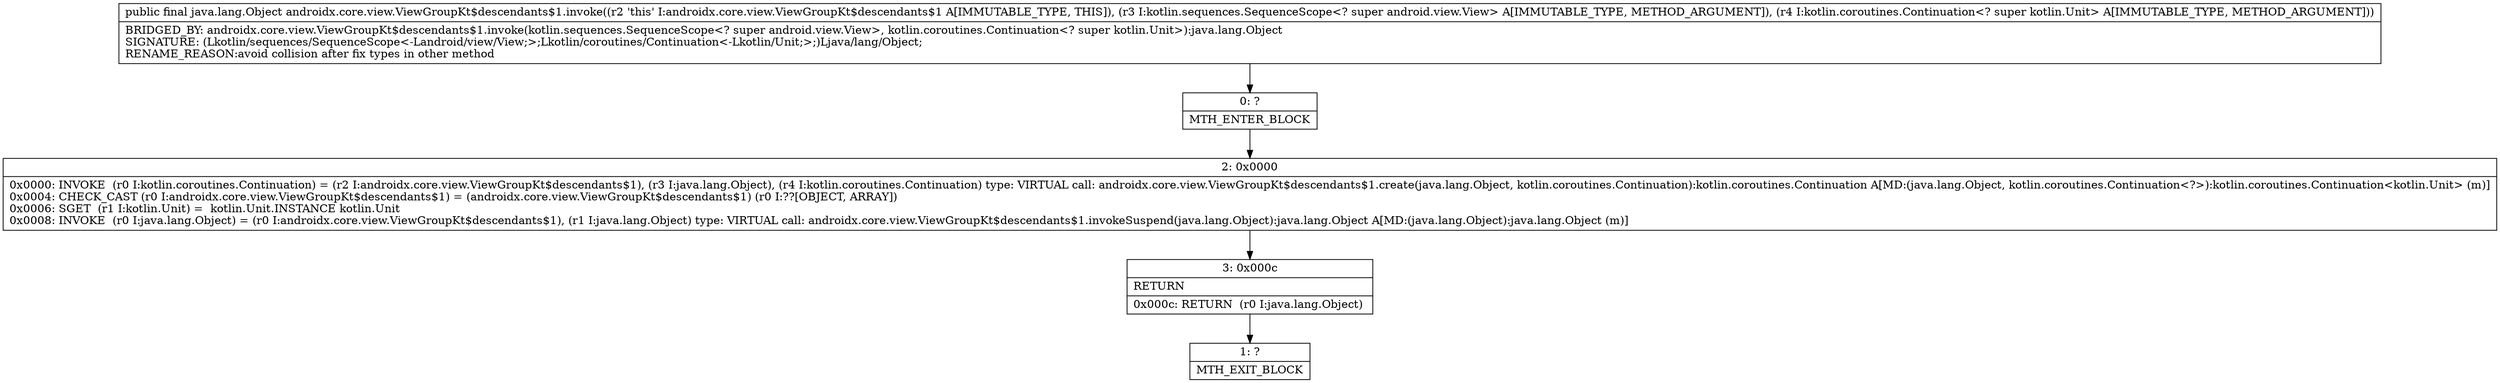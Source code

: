 digraph "CFG forandroidx.core.view.ViewGroupKt$descendants$1.invoke(Lkotlin\/sequences\/SequenceScope;Lkotlin\/coroutines\/Continuation;)Ljava\/lang\/Object;" {
Node_0 [shape=record,label="{0\:\ ?|MTH_ENTER_BLOCK\l}"];
Node_2 [shape=record,label="{2\:\ 0x0000|0x0000: INVOKE  (r0 I:kotlin.coroutines.Continuation) = (r2 I:androidx.core.view.ViewGroupKt$descendants$1), (r3 I:java.lang.Object), (r4 I:kotlin.coroutines.Continuation) type: VIRTUAL call: androidx.core.view.ViewGroupKt$descendants$1.create(java.lang.Object, kotlin.coroutines.Continuation):kotlin.coroutines.Continuation A[MD:(java.lang.Object, kotlin.coroutines.Continuation\<?\>):kotlin.coroutines.Continuation\<kotlin.Unit\> (m)]\l0x0004: CHECK_CAST (r0 I:androidx.core.view.ViewGroupKt$descendants$1) = (androidx.core.view.ViewGroupKt$descendants$1) (r0 I:??[OBJECT, ARRAY]) \l0x0006: SGET  (r1 I:kotlin.Unit) =  kotlin.Unit.INSTANCE kotlin.Unit \l0x0008: INVOKE  (r0 I:java.lang.Object) = (r0 I:androidx.core.view.ViewGroupKt$descendants$1), (r1 I:java.lang.Object) type: VIRTUAL call: androidx.core.view.ViewGroupKt$descendants$1.invokeSuspend(java.lang.Object):java.lang.Object A[MD:(java.lang.Object):java.lang.Object (m)]\l}"];
Node_3 [shape=record,label="{3\:\ 0x000c|RETURN\l|0x000c: RETURN  (r0 I:java.lang.Object) \l}"];
Node_1 [shape=record,label="{1\:\ ?|MTH_EXIT_BLOCK\l}"];
MethodNode[shape=record,label="{public final java.lang.Object androidx.core.view.ViewGroupKt$descendants$1.invoke((r2 'this' I:androidx.core.view.ViewGroupKt$descendants$1 A[IMMUTABLE_TYPE, THIS]), (r3 I:kotlin.sequences.SequenceScope\<? super android.view.View\> A[IMMUTABLE_TYPE, METHOD_ARGUMENT]), (r4 I:kotlin.coroutines.Continuation\<? super kotlin.Unit\> A[IMMUTABLE_TYPE, METHOD_ARGUMENT]))  | BRIDGED_BY: androidx.core.view.ViewGroupKt$descendants$1.invoke(kotlin.sequences.SequenceScope\<? super android.view.View\>, kotlin.coroutines.Continuation\<? super kotlin.Unit\>):java.lang.Object\lSIGNATURE: (Lkotlin\/sequences\/SequenceScope\<\-Landroid\/view\/View;\>;Lkotlin\/coroutines\/Continuation\<\-Lkotlin\/Unit;\>;)Ljava\/lang\/Object;\lRENAME_REASON:avoid collision after fix types in other method\l}"];
MethodNode -> Node_0;Node_0 -> Node_2;
Node_2 -> Node_3;
Node_3 -> Node_1;
}

